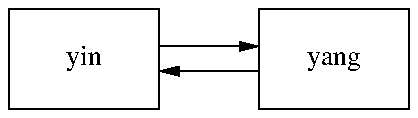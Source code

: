 .PS
A: box "yin"; move;
B: box "yang";
arrow right from 1/4 <A.e,A.ne>; # change at to from to work with gpic or dpic
arrow left from 1/4 <B.w,B.sw>;
.PE
